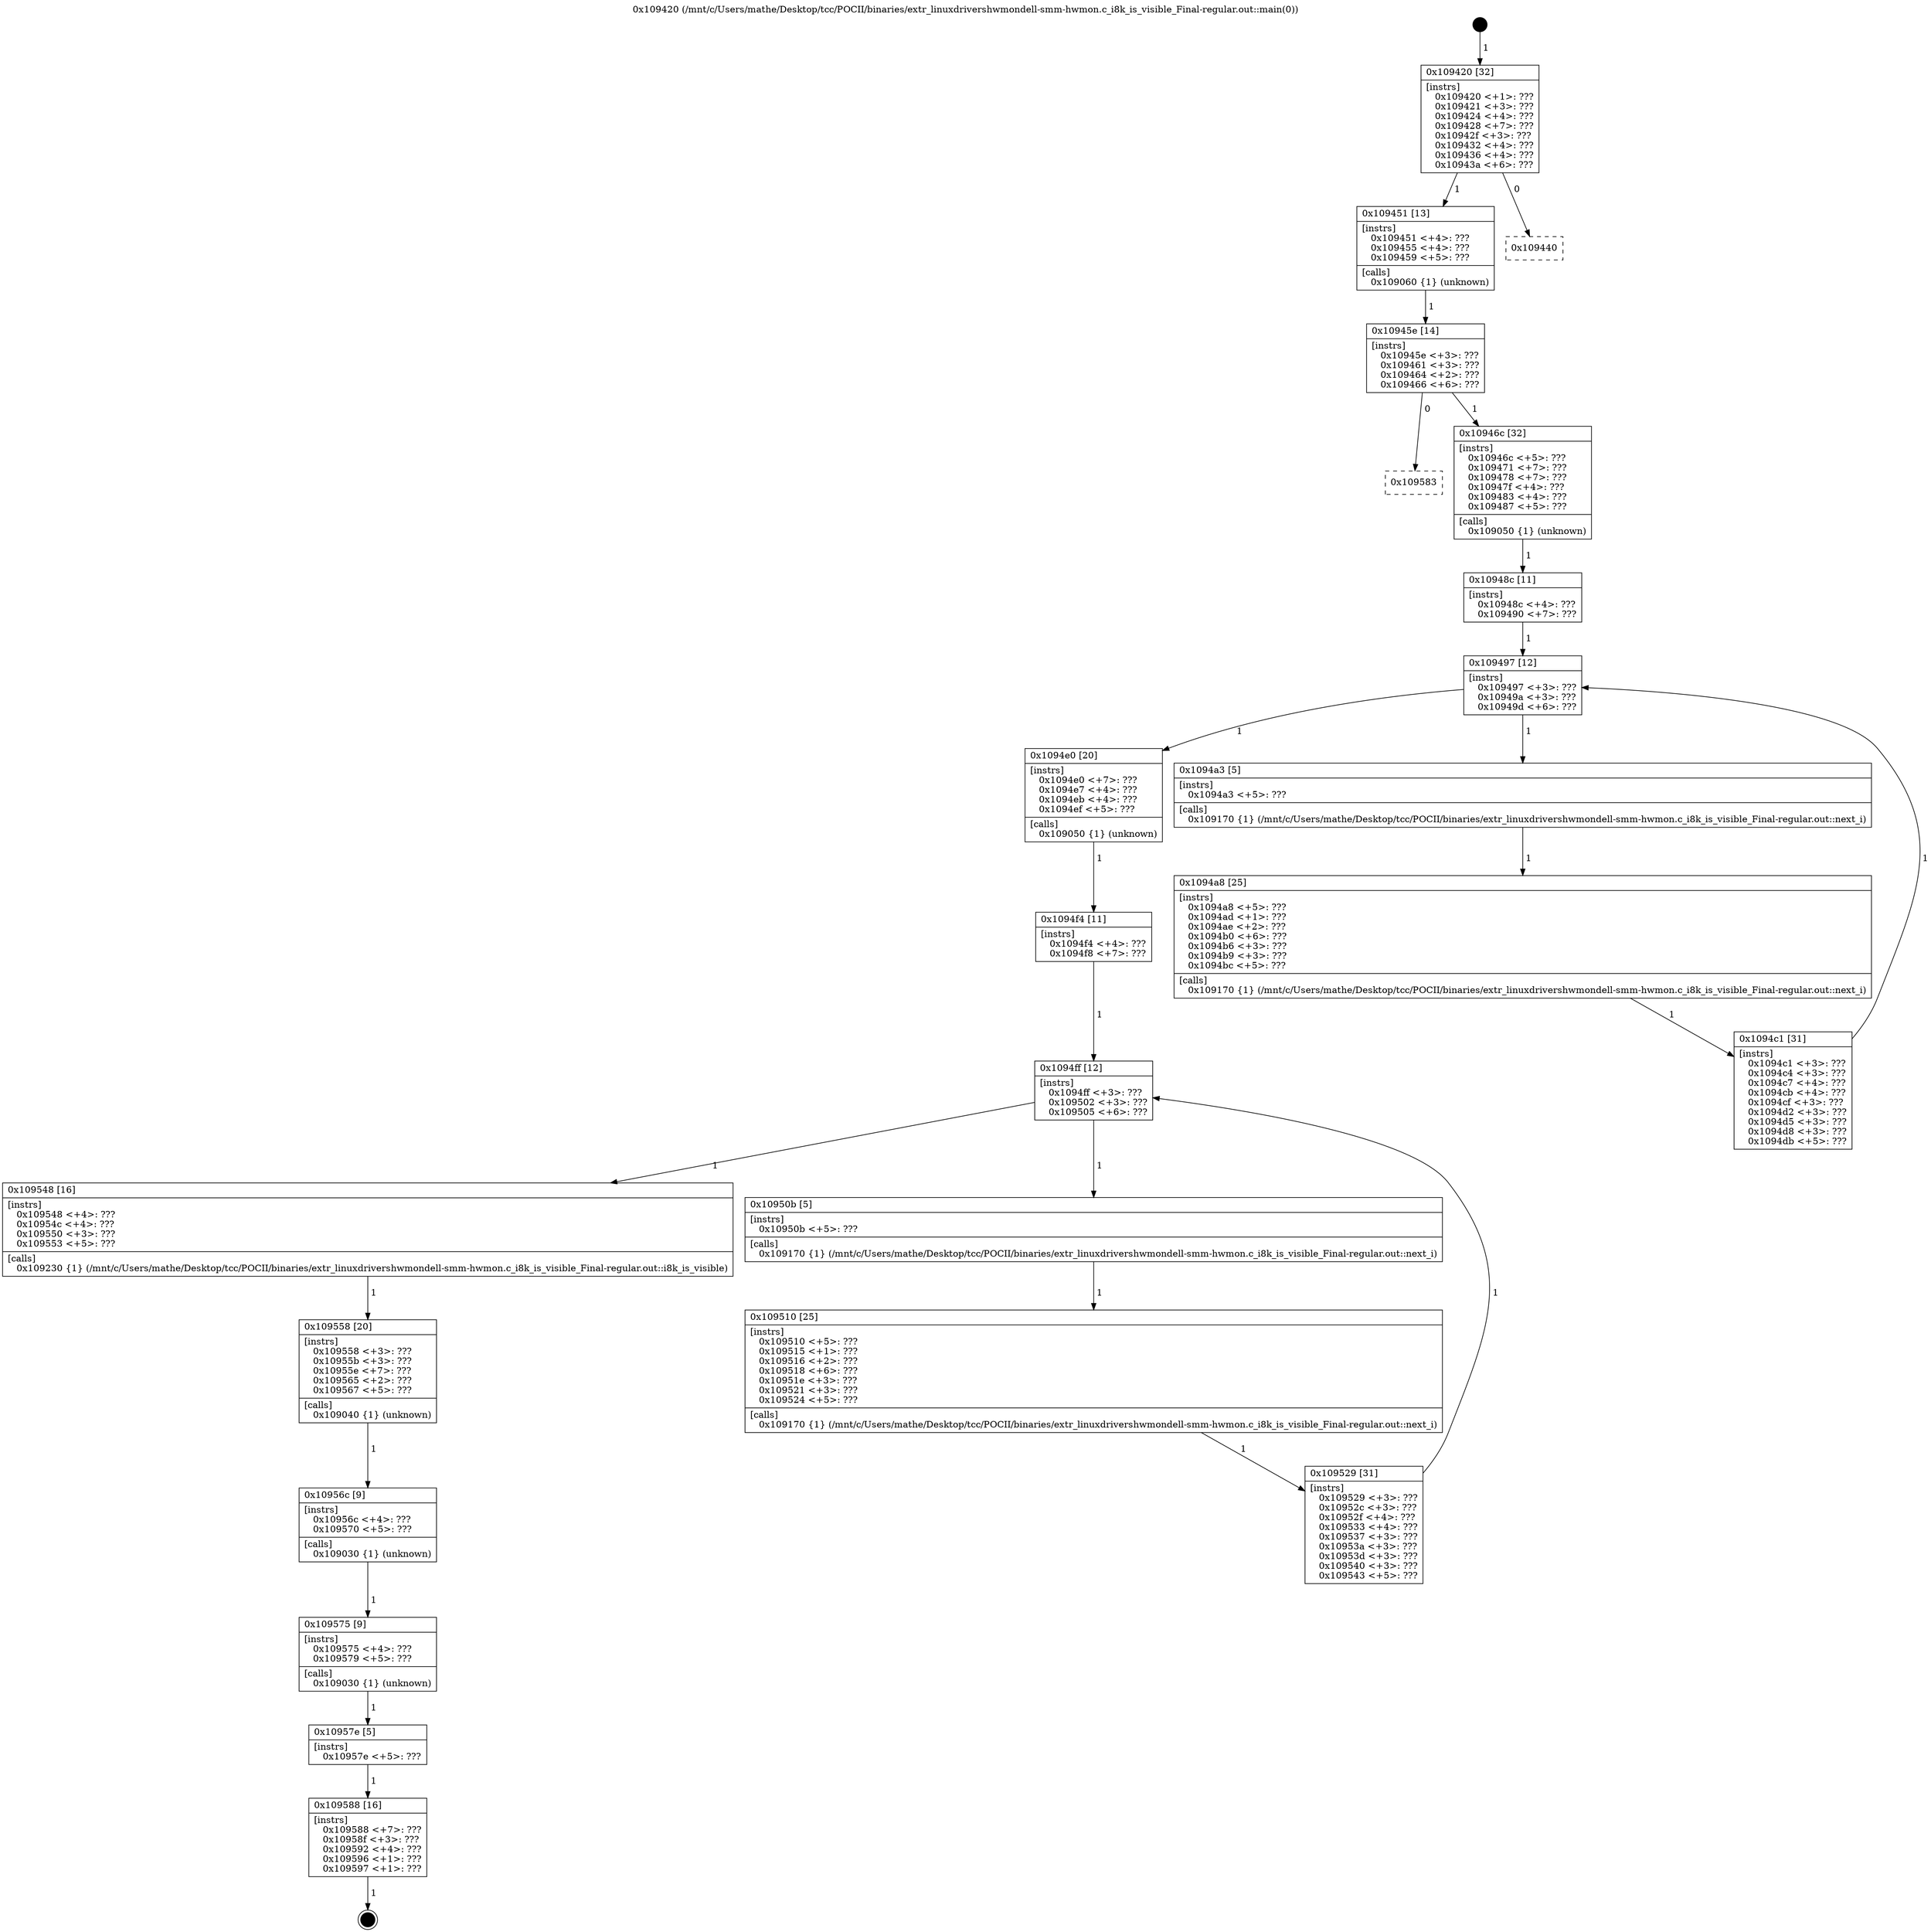 digraph "0x109420" {
  label = "0x109420 (/mnt/c/Users/mathe/Desktop/tcc/POCII/binaries/extr_linuxdrivershwmondell-smm-hwmon.c_i8k_is_visible_Final-regular.out::main(0))"
  labelloc = "t"
  node[shape=record]

  Entry [label="",width=0.3,height=0.3,shape=circle,fillcolor=black,style=filled]
  "0x109420" [label="{
     0x109420 [32]\l
     | [instrs]\l
     &nbsp;&nbsp;0x109420 \<+1\>: ???\l
     &nbsp;&nbsp;0x109421 \<+3\>: ???\l
     &nbsp;&nbsp;0x109424 \<+4\>: ???\l
     &nbsp;&nbsp;0x109428 \<+7\>: ???\l
     &nbsp;&nbsp;0x10942f \<+3\>: ???\l
     &nbsp;&nbsp;0x109432 \<+4\>: ???\l
     &nbsp;&nbsp;0x109436 \<+4\>: ???\l
     &nbsp;&nbsp;0x10943a \<+6\>: ???\l
  }"]
  "0x109451" [label="{
     0x109451 [13]\l
     | [instrs]\l
     &nbsp;&nbsp;0x109451 \<+4\>: ???\l
     &nbsp;&nbsp;0x109455 \<+4\>: ???\l
     &nbsp;&nbsp;0x109459 \<+5\>: ???\l
     | [calls]\l
     &nbsp;&nbsp;0x109060 \{1\} (unknown)\l
  }"]
  "0x109440" [label="{
     0x109440\l
  }", style=dashed]
  "0x10945e" [label="{
     0x10945e [14]\l
     | [instrs]\l
     &nbsp;&nbsp;0x10945e \<+3\>: ???\l
     &nbsp;&nbsp;0x109461 \<+3\>: ???\l
     &nbsp;&nbsp;0x109464 \<+2\>: ???\l
     &nbsp;&nbsp;0x109466 \<+6\>: ???\l
  }"]
  "0x109583" [label="{
     0x109583\l
  }", style=dashed]
  "0x10946c" [label="{
     0x10946c [32]\l
     | [instrs]\l
     &nbsp;&nbsp;0x10946c \<+5\>: ???\l
     &nbsp;&nbsp;0x109471 \<+7\>: ???\l
     &nbsp;&nbsp;0x109478 \<+7\>: ???\l
     &nbsp;&nbsp;0x10947f \<+4\>: ???\l
     &nbsp;&nbsp;0x109483 \<+4\>: ???\l
     &nbsp;&nbsp;0x109487 \<+5\>: ???\l
     | [calls]\l
     &nbsp;&nbsp;0x109050 \{1\} (unknown)\l
  }"]
  Exit [label="",width=0.3,height=0.3,shape=circle,fillcolor=black,style=filled,peripheries=2]
  "0x109497" [label="{
     0x109497 [12]\l
     | [instrs]\l
     &nbsp;&nbsp;0x109497 \<+3\>: ???\l
     &nbsp;&nbsp;0x10949a \<+3\>: ???\l
     &nbsp;&nbsp;0x10949d \<+6\>: ???\l
  }"]
  "0x1094e0" [label="{
     0x1094e0 [20]\l
     | [instrs]\l
     &nbsp;&nbsp;0x1094e0 \<+7\>: ???\l
     &nbsp;&nbsp;0x1094e7 \<+4\>: ???\l
     &nbsp;&nbsp;0x1094eb \<+4\>: ???\l
     &nbsp;&nbsp;0x1094ef \<+5\>: ???\l
     | [calls]\l
     &nbsp;&nbsp;0x109050 \{1\} (unknown)\l
  }"]
  "0x1094a3" [label="{
     0x1094a3 [5]\l
     | [instrs]\l
     &nbsp;&nbsp;0x1094a3 \<+5\>: ???\l
     | [calls]\l
     &nbsp;&nbsp;0x109170 \{1\} (/mnt/c/Users/mathe/Desktop/tcc/POCII/binaries/extr_linuxdrivershwmondell-smm-hwmon.c_i8k_is_visible_Final-regular.out::next_i)\l
  }"]
  "0x1094a8" [label="{
     0x1094a8 [25]\l
     | [instrs]\l
     &nbsp;&nbsp;0x1094a8 \<+5\>: ???\l
     &nbsp;&nbsp;0x1094ad \<+1\>: ???\l
     &nbsp;&nbsp;0x1094ae \<+2\>: ???\l
     &nbsp;&nbsp;0x1094b0 \<+6\>: ???\l
     &nbsp;&nbsp;0x1094b6 \<+3\>: ???\l
     &nbsp;&nbsp;0x1094b9 \<+3\>: ???\l
     &nbsp;&nbsp;0x1094bc \<+5\>: ???\l
     | [calls]\l
     &nbsp;&nbsp;0x109170 \{1\} (/mnt/c/Users/mathe/Desktop/tcc/POCII/binaries/extr_linuxdrivershwmondell-smm-hwmon.c_i8k_is_visible_Final-regular.out::next_i)\l
  }"]
  "0x1094c1" [label="{
     0x1094c1 [31]\l
     | [instrs]\l
     &nbsp;&nbsp;0x1094c1 \<+3\>: ???\l
     &nbsp;&nbsp;0x1094c4 \<+3\>: ???\l
     &nbsp;&nbsp;0x1094c7 \<+4\>: ???\l
     &nbsp;&nbsp;0x1094cb \<+4\>: ???\l
     &nbsp;&nbsp;0x1094cf \<+3\>: ???\l
     &nbsp;&nbsp;0x1094d2 \<+3\>: ???\l
     &nbsp;&nbsp;0x1094d5 \<+3\>: ???\l
     &nbsp;&nbsp;0x1094d8 \<+3\>: ???\l
     &nbsp;&nbsp;0x1094db \<+5\>: ???\l
  }"]
  "0x10948c" [label="{
     0x10948c [11]\l
     | [instrs]\l
     &nbsp;&nbsp;0x10948c \<+4\>: ???\l
     &nbsp;&nbsp;0x109490 \<+7\>: ???\l
  }"]
  "0x1094ff" [label="{
     0x1094ff [12]\l
     | [instrs]\l
     &nbsp;&nbsp;0x1094ff \<+3\>: ???\l
     &nbsp;&nbsp;0x109502 \<+3\>: ???\l
     &nbsp;&nbsp;0x109505 \<+6\>: ???\l
  }"]
  "0x109548" [label="{
     0x109548 [16]\l
     | [instrs]\l
     &nbsp;&nbsp;0x109548 \<+4\>: ???\l
     &nbsp;&nbsp;0x10954c \<+4\>: ???\l
     &nbsp;&nbsp;0x109550 \<+3\>: ???\l
     &nbsp;&nbsp;0x109553 \<+5\>: ???\l
     | [calls]\l
     &nbsp;&nbsp;0x109230 \{1\} (/mnt/c/Users/mathe/Desktop/tcc/POCII/binaries/extr_linuxdrivershwmondell-smm-hwmon.c_i8k_is_visible_Final-regular.out::i8k_is_visible)\l
  }"]
  "0x10950b" [label="{
     0x10950b [5]\l
     | [instrs]\l
     &nbsp;&nbsp;0x10950b \<+5\>: ???\l
     | [calls]\l
     &nbsp;&nbsp;0x109170 \{1\} (/mnt/c/Users/mathe/Desktop/tcc/POCII/binaries/extr_linuxdrivershwmondell-smm-hwmon.c_i8k_is_visible_Final-regular.out::next_i)\l
  }"]
  "0x109510" [label="{
     0x109510 [25]\l
     | [instrs]\l
     &nbsp;&nbsp;0x109510 \<+5\>: ???\l
     &nbsp;&nbsp;0x109515 \<+1\>: ???\l
     &nbsp;&nbsp;0x109516 \<+2\>: ???\l
     &nbsp;&nbsp;0x109518 \<+6\>: ???\l
     &nbsp;&nbsp;0x10951e \<+3\>: ???\l
     &nbsp;&nbsp;0x109521 \<+3\>: ???\l
     &nbsp;&nbsp;0x109524 \<+5\>: ???\l
     | [calls]\l
     &nbsp;&nbsp;0x109170 \{1\} (/mnt/c/Users/mathe/Desktop/tcc/POCII/binaries/extr_linuxdrivershwmondell-smm-hwmon.c_i8k_is_visible_Final-regular.out::next_i)\l
  }"]
  "0x109529" [label="{
     0x109529 [31]\l
     | [instrs]\l
     &nbsp;&nbsp;0x109529 \<+3\>: ???\l
     &nbsp;&nbsp;0x10952c \<+3\>: ???\l
     &nbsp;&nbsp;0x10952f \<+4\>: ???\l
     &nbsp;&nbsp;0x109533 \<+4\>: ???\l
     &nbsp;&nbsp;0x109537 \<+3\>: ???\l
     &nbsp;&nbsp;0x10953a \<+3\>: ???\l
     &nbsp;&nbsp;0x10953d \<+3\>: ???\l
     &nbsp;&nbsp;0x109540 \<+3\>: ???\l
     &nbsp;&nbsp;0x109543 \<+5\>: ???\l
  }"]
  "0x1094f4" [label="{
     0x1094f4 [11]\l
     | [instrs]\l
     &nbsp;&nbsp;0x1094f4 \<+4\>: ???\l
     &nbsp;&nbsp;0x1094f8 \<+7\>: ???\l
  }"]
  "0x109558" [label="{
     0x109558 [20]\l
     | [instrs]\l
     &nbsp;&nbsp;0x109558 \<+3\>: ???\l
     &nbsp;&nbsp;0x10955b \<+3\>: ???\l
     &nbsp;&nbsp;0x10955e \<+7\>: ???\l
     &nbsp;&nbsp;0x109565 \<+2\>: ???\l
     &nbsp;&nbsp;0x109567 \<+5\>: ???\l
     | [calls]\l
     &nbsp;&nbsp;0x109040 \{1\} (unknown)\l
  }"]
  "0x10956c" [label="{
     0x10956c [9]\l
     | [instrs]\l
     &nbsp;&nbsp;0x10956c \<+4\>: ???\l
     &nbsp;&nbsp;0x109570 \<+5\>: ???\l
     | [calls]\l
     &nbsp;&nbsp;0x109030 \{1\} (unknown)\l
  }"]
  "0x109575" [label="{
     0x109575 [9]\l
     | [instrs]\l
     &nbsp;&nbsp;0x109575 \<+4\>: ???\l
     &nbsp;&nbsp;0x109579 \<+5\>: ???\l
     | [calls]\l
     &nbsp;&nbsp;0x109030 \{1\} (unknown)\l
  }"]
  "0x10957e" [label="{
     0x10957e [5]\l
     | [instrs]\l
     &nbsp;&nbsp;0x10957e \<+5\>: ???\l
  }"]
  "0x109588" [label="{
     0x109588 [16]\l
     | [instrs]\l
     &nbsp;&nbsp;0x109588 \<+7\>: ???\l
     &nbsp;&nbsp;0x10958f \<+3\>: ???\l
     &nbsp;&nbsp;0x109592 \<+4\>: ???\l
     &nbsp;&nbsp;0x109596 \<+1\>: ???\l
     &nbsp;&nbsp;0x109597 \<+1\>: ???\l
  }"]
  Entry -> "0x109420" [label=" 1"]
  "0x109420" -> "0x109451" [label=" 1"]
  "0x109420" -> "0x109440" [label=" 0"]
  "0x109451" -> "0x10945e" [label=" 1"]
  "0x10945e" -> "0x109583" [label=" 0"]
  "0x10945e" -> "0x10946c" [label=" 1"]
  "0x109588" -> Exit [label=" 1"]
  "0x10946c" -> "0x10948c" [label=" 1"]
  "0x109497" -> "0x1094e0" [label=" 1"]
  "0x109497" -> "0x1094a3" [label=" 1"]
  "0x1094a3" -> "0x1094a8" [label=" 1"]
  "0x1094a8" -> "0x1094c1" [label=" 1"]
  "0x10948c" -> "0x109497" [label=" 1"]
  "0x1094c1" -> "0x109497" [label=" 1"]
  "0x1094e0" -> "0x1094f4" [label=" 1"]
  "0x1094ff" -> "0x109548" [label=" 1"]
  "0x1094ff" -> "0x10950b" [label=" 1"]
  "0x10950b" -> "0x109510" [label=" 1"]
  "0x109510" -> "0x109529" [label=" 1"]
  "0x1094f4" -> "0x1094ff" [label=" 1"]
  "0x109529" -> "0x1094ff" [label=" 1"]
  "0x109548" -> "0x109558" [label=" 1"]
  "0x109558" -> "0x10956c" [label=" 1"]
  "0x10956c" -> "0x109575" [label=" 1"]
  "0x109575" -> "0x10957e" [label=" 1"]
  "0x10957e" -> "0x109588" [label=" 1"]
}
